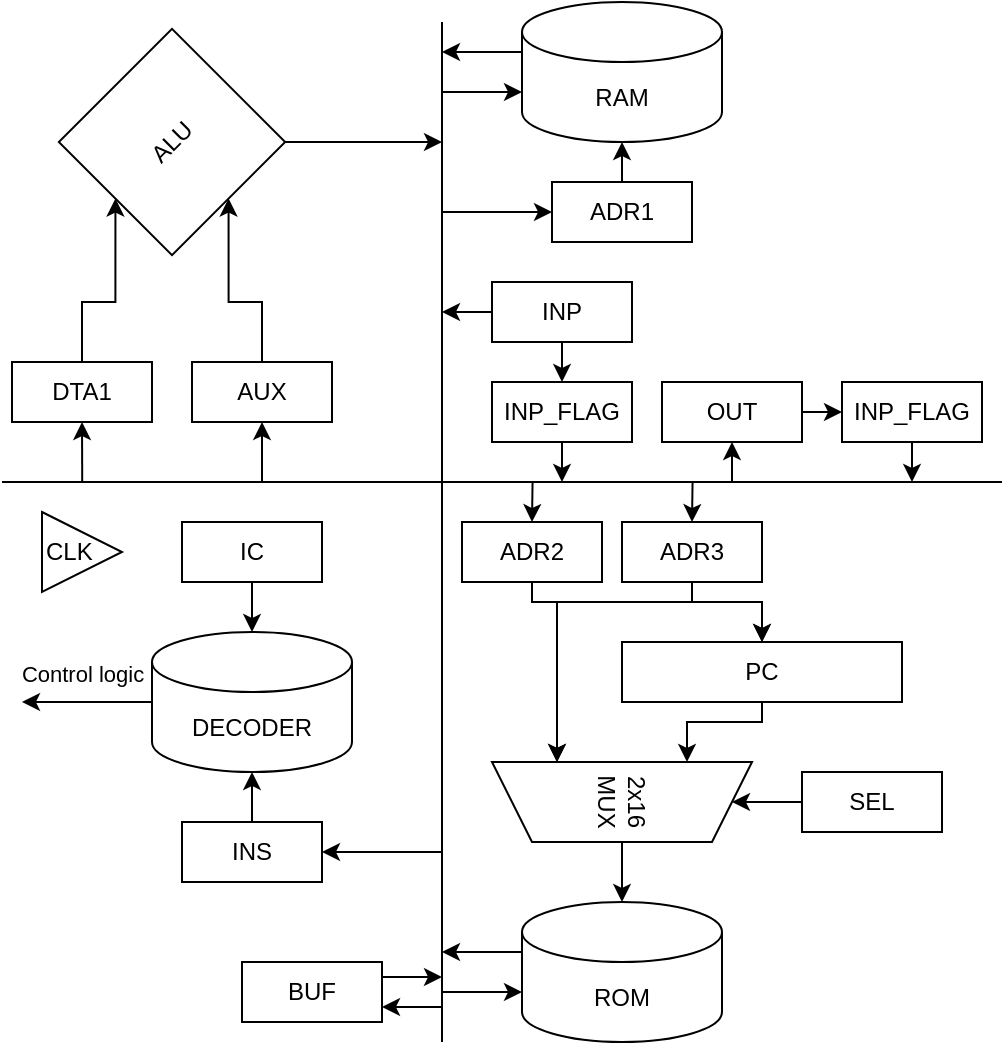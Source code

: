 <mxfile version="28.2.3">
  <diagram name="Page-1" id="nmz4eMg9GRUSJ9Gxh9a3">
    <mxGraphModel dx="1060" dy="1604" grid="1" gridSize="10" guides="1" tooltips="1" connect="1" arrows="0" fold="1" page="1" pageScale="1" pageWidth="850" pageHeight="1100" math="0" shadow="0">
      <root>
        <mxCell id="0" />
        <mxCell id="1" parent="0" />
        <mxCell id="V5m3Qxr6WHMaZFeodgsR-19" value="" style="edgeStyle=orthogonalEdgeStyle;rounded=0;orthogonalLoop=1;jettySize=auto;html=1;exitX=1;exitY=1;exitDx=0;exitDy=0;" parent="1" source="V5m3Qxr6WHMaZFeodgsR-2" edge="1">
          <mxGeometry relative="1" as="geometry">
            <mxPoint x="250" y="80" as="targetPoint" />
          </mxGeometry>
        </mxCell>
        <mxCell id="V5m3Qxr6WHMaZFeodgsR-2" value="ALU" style="whiteSpace=wrap;html=1;aspect=fixed;rotation=-45;fillColor=none;" parent="1" vertex="1">
          <mxGeometry x="75" y="40" width="80" height="80" as="geometry" />
        </mxCell>
        <mxCell id="5Rc7OVquFbcM6eeQvWW6-1" style="edgeStyle=orthogonalEdgeStyle;rounded=0;orthogonalLoop=1;jettySize=auto;html=1;exitX=0.5;exitY=1;exitDx=0;exitDy=0;startArrow=classic;startFill=1;endArrow=none;endFill=0;" parent="1" source="V5m3Qxr6WHMaZFeodgsR-37" edge="1">
          <mxGeometry relative="1" as="geometry">
            <mxPoint x="70.111" y="250" as="targetPoint" />
            <mxPoint x="70.0" y="220" as="sourcePoint" />
          </mxGeometry>
        </mxCell>
        <mxCell id="V5m3Qxr6WHMaZFeodgsR-6" style="edgeStyle=orthogonalEdgeStyle;rounded=0;orthogonalLoop=1;jettySize=auto;html=1;exitX=0.5;exitY=0;exitDx=0;exitDy=0;entryX=0.5;entryY=1;entryDx=0;entryDy=0;" parent="1" source="V5m3Qxr6WHMaZFeodgsR-4" target="V5m3Qxr6WHMaZFeodgsR-2" edge="1">
          <mxGeometry relative="1" as="geometry">
            <mxPoint x="160" y="120" as="targetPoint" />
            <Array as="points">
              <mxPoint x="160" y="160" />
              <mxPoint x="143" y="160" />
            </Array>
          </mxGeometry>
        </mxCell>
        <mxCell id="V5m3Qxr6WHMaZFeodgsR-14" style="edgeStyle=orthogonalEdgeStyle;rounded=0;orthogonalLoop=1;jettySize=auto;html=1;exitX=0.5;exitY=1;exitDx=0;exitDy=0;endArrow=none;endFill=0;startArrow=classic;startFill=1;" parent="1" source="V5m3Qxr6WHMaZFeodgsR-4" edge="1">
          <mxGeometry relative="1" as="geometry">
            <mxPoint x="160" y="250" as="targetPoint" />
            <mxPoint x="150" y="220" as="sourcePoint" />
          </mxGeometry>
        </mxCell>
        <mxCell id="V5m3Qxr6WHMaZFeodgsR-4" value="AUX" style="rounded=0;whiteSpace=wrap;html=1;fillColor=none;" parent="1" vertex="1">
          <mxGeometry x="125" y="190" width="70" height="30" as="geometry" />
        </mxCell>
        <mxCell id="V5m3Qxr6WHMaZFeodgsR-7" value="" style="endArrow=none;html=1;rounded=0;strokeWidth=1;" parent="1" edge="1">
          <mxGeometry width="50" height="50" relative="1" as="geometry">
            <mxPoint x="250" y="530" as="sourcePoint" />
            <mxPoint x="250" y="20" as="targetPoint" />
          </mxGeometry>
        </mxCell>
        <mxCell id="V5m3Qxr6WHMaZFeodgsR-8" value="" style="endArrow=none;html=1;rounded=0;strokeWidth=1;" parent="1" edge="1">
          <mxGeometry width="50" height="50" relative="1" as="geometry">
            <mxPoint x="30" y="250" as="sourcePoint" />
            <mxPoint x="530" y="250" as="targetPoint" />
          </mxGeometry>
        </mxCell>
        <mxCell id="V5m3Qxr6WHMaZFeodgsR-23" style="edgeStyle=orthogonalEdgeStyle;rounded=0;orthogonalLoop=1;jettySize=auto;html=1;exitX=0;exitY=0;exitDx=0;exitDy=25;exitPerimeter=0;" parent="1" source="V5m3Qxr6WHMaZFeodgsR-20" edge="1">
          <mxGeometry relative="1" as="geometry">
            <mxPoint x="250" y="35" as="targetPoint" />
          </mxGeometry>
        </mxCell>
        <mxCell id="V5m3Qxr6WHMaZFeodgsR-24" style="edgeStyle=orthogonalEdgeStyle;rounded=0;orthogonalLoop=1;jettySize=auto;html=1;exitX=0;exitY=0;exitDx=0;exitDy=45;exitPerimeter=0;startArrow=classic;startFill=1;endArrow=none;endFill=0;" parent="1" source="V5m3Qxr6WHMaZFeodgsR-20" edge="1">
          <mxGeometry relative="1" as="geometry">
            <mxPoint x="250" y="55" as="targetPoint" />
          </mxGeometry>
        </mxCell>
        <mxCell id="V5m3Qxr6WHMaZFeodgsR-20" value="RAM" style="shape=cylinder3;whiteSpace=wrap;html=1;boundedLbl=1;backgroundOutline=1;size=15;fillColor=none;" parent="1" vertex="1">
          <mxGeometry x="290" y="10" width="100" height="70" as="geometry" />
        </mxCell>
        <mxCell id="V5m3Qxr6WHMaZFeodgsR-27" value="CLK" style="triangle;whiteSpace=wrap;html=1;align=left;fillColor=none;" parent="1" vertex="1">
          <mxGeometry x="50" y="265" width="40" height="40" as="geometry" />
        </mxCell>
        <mxCell id="V5m3Qxr6WHMaZFeodgsR-29" value="IC" style="rounded=0;whiteSpace=wrap;html=1;fillColor=none;" parent="1" vertex="1">
          <mxGeometry x="120" y="270" width="70" height="30" as="geometry" />
        </mxCell>
        <mxCell id="V5m3Qxr6WHMaZFeodgsR-43" style="edgeStyle=orthogonalEdgeStyle;rounded=0;orthogonalLoop=1;jettySize=auto;html=1;exitX=1;exitY=0.5;exitDx=0;exitDy=0;startArrow=classic;startFill=1;endArrow=none;endFill=0;" parent="1" source="V5m3Qxr6WHMaZFeodgsR-30" edge="1">
          <mxGeometry relative="1" as="geometry">
            <mxPoint x="250" y="435" as="targetPoint" />
          </mxGeometry>
        </mxCell>
        <mxCell id="V5m3Qxr6WHMaZFeodgsR-30" value="INS" style="rounded=0;whiteSpace=wrap;html=1;fillColor=none;" parent="1" vertex="1">
          <mxGeometry x="120" y="420" width="70" height="30" as="geometry" />
        </mxCell>
        <mxCell id="5Rc7OVquFbcM6eeQvWW6-29" style="edgeStyle=orthogonalEdgeStyle;rounded=0;orthogonalLoop=1;jettySize=auto;html=1;exitX=0;exitY=0.5;exitDx=0;exitDy=0;exitPerimeter=0;" parent="1" source="V5m3Qxr6WHMaZFeodgsR-31" edge="1">
          <mxGeometry relative="1" as="geometry">
            <mxPoint x="40" y="360" as="targetPoint" />
          </mxGeometry>
        </mxCell>
        <mxCell id="5Rc7OVquFbcM6eeQvWW6-30" value="&lt;div&gt;Control logic&lt;/div&gt;" style="edgeLabel;html=1;align=center;verticalAlign=middle;resizable=0;points=[];" parent="5Rc7OVquFbcM6eeQvWW6-29" vertex="1" connectable="0">
          <mxGeometry x="0.049" y="-1" relative="1" as="geometry">
            <mxPoint x="-1" y="-14" as="offset" />
          </mxGeometry>
        </mxCell>
        <mxCell id="V5m3Qxr6WHMaZFeodgsR-31" value="DECODER" style="shape=cylinder3;whiteSpace=wrap;html=1;boundedLbl=1;backgroundOutline=1;size=15;fillColor=none;" parent="1" vertex="1">
          <mxGeometry x="105" y="325" width="100" height="70" as="geometry" />
        </mxCell>
        <mxCell id="V5m3Qxr6WHMaZFeodgsR-33" style="edgeStyle=orthogonalEdgeStyle;rounded=0;orthogonalLoop=1;jettySize=auto;html=1;exitX=0.5;exitY=1;exitDx=0;exitDy=0;entryX=0.5;entryY=0;entryDx=0;entryDy=0;entryPerimeter=0;" parent="1" source="V5m3Qxr6WHMaZFeodgsR-29" target="V5m3Qxr6WHMaZFeodgsR-31" edge="1">
          <mxGeometry relative="1" as="geometry" />
        </mxCell>
        <mxCell id="V5m3Qxr6WHMaZFeodgsR-39" style="edgeStyle=orthogonalEdgeStyle;rounded=0;orthogonalLoop=1;jettySize=auto;html=1;exitX=0.5;exitY=0;exitDx=0;exitDy=0;entryX=0;entryY=0.5;entryDx=0;entryDy=0;" parent="1" source="V5m3Qxr6WHMaZFeodgsR-37" target="V5m3Qxr6WHMaZFeodgsR-2" edge="1">
          <mxGeometry relative="1" as="geometry">
            <mxPoint x="90" y="120" as="targetPoint" />
            <Array as="points">
              <mxPoint x="70" y="160" />
              <mxPoint x="87" y="160" />
            </Array>
          </mxGeometry>
        </mxCell>
        <mxCell id="V5m3Qxr6WHMaZFeodgsR-37" value="DTA1" style="rounded=0;whiteSpace=wrap;html=1;fillColor=none;" parent="1" vertex="1">
          <mxGeometry x="35" y="190" width="70" height="30" as="geometry" />
        </mxCell>
        <mxCell id="V5m3Qxr6WHMaZFeodgsR-42" style="edgeStyle=orthogonalEdgeStyle;rounded=0;orthogonalLoop=1;jettySize=auto;html=1;exitX=0.5;exitY=0;exitDx=0;exitDy=0;entryX=0.5;entryY=1;entryDx=0;entryDy=0;entryPerimeter=0;" parent="1" source="V5m3Qxr6WHMaZFeodgsR-30" target="V5m3Qxr6WHMaZFeodgsR-31" edge="1">
          <mxGeometry relative="1" as="geometry" />
        </mxCell>
        <mxCell id="V5m3Qxr6WHMaZFeodgsR-86" style="edgeStyle=orthogonalEdgeStyle;rounded=0;orthogonalLoop=1;jettySize=auto;html=1;exitX=0;exitY=0.5;exitDx=0;exitDy=0;startArrow=classic;startFill=1;endArrow=none;endFill=0;" parent="1" source="V5m3Qxr6WHMaZFeodgsR-44" edge="1">
          <mxGeometry relative="1" as="geometry">
            <mxPoint x="250" y="115" as="targetPoint" />
          </mxGeometry>
        </mxCell>
        <mxCell id="V5m3Qxr6WHMaZFeodgsR-44" value="&lt;div&gt;ADR1&lt;/div&gt;" style="rounded=0;whiteSpace=wrap;html=1;fillColor=none;" parent="1" vertex="1">
          <mxGeometry x="305" y="100" width="70" height="30" as="geometry" />
        </mxCell>
        <mxCell id="V5m3Qxr6WHMaZFeodgsR-45" style="edgeStyle=orthogonalEdgeStyle;rounded=0;orthogonalLoop=1;jettySize=auto;html=1;exitX=0.5;exitY=0;exitDx=0;exitDy=0;entryX=0.5;entryY=1;entryDx=0;entryDy=0;entryPerimeter=0;" parent="1" source="V5m3Qxr6WHMaZFeodgsR-44" target="V5m3Qxr6WHMaZFeodgsR-20" edge="1">
          <mxGeometry relative="1" as="geometry" />
        </mxCell>
        <mxCell id="V5m3Qxr6WHMaZFeodgsR-74" style="edgeStyle=orthogonalEdgeStyle;rounded=0;orthogonalLoop=1;jettySize=auto;html=1;exitX=0;exitY=0;exitDx=0;exitDy=25;exitPerimeter=0;" parent="1" source="V5m3Qxr6WHMaZFeodgsR-46" edge="1">
          <mxGeometry relative="1" as="geometry">
            <mxPoint x="250" y="485" as="targetPoint" />
          </mxGeometry>
        </mxCell>
        <mxCell id="V5m3Qxr6WHMaZFeodgsR-75" style="edgeStyle=orthogonalEdgeStyle;rounded=0;orthogonalLoop=1;jettySize=auto;html=1;exitX=0;exitY=0;exitDx=0;exitDy=45;exitPerimeter=0;startArrow=classic;startFill=1;endArrow=none;endFill=0;" parent="1" source="V5m3Qxr6WHMaZFeodgsR-46" edge="1">
          <mxGeometry relative="1" as="geometry">
            <mxPoint x="250" y="505" as="targetPoint" />
          </mxGeometry>
        </mxCell>
        <mxCell id="V5m3Qxr6WHMaZFeodgsR-46" value="ROM" style="shape=cylinder3;whiteSpace=wrap;html=1;boundedLbl=1;backgroundOutline=1;size=15;fillColor=none;" parent="1" vertex="1">
          <mxGeometry x="290" y="460" width="100" height="70" as="geometry" />
        </mxCell>
        <mxCell id="5Rc7OVquFbcM6eeQvWW6-2" style="edgeStyle=orthogonalEdgeStyle;rounded=0;orthogonalLoop=1;jettySize=auto;html=1;exitX=1;exitY=0.25;exitDx=0;exitDy=0;" parent="1" source="V5m3Qxr6WHMaZFeodgsR-83" edge="1">
          <mxGeometry relative="1" as="geometry">
            <mxPoint x="250" y="497.517" as="targetPoint" />
          </mxGeometry>
        </mxCell>
        <mxCell id="5Rc7OVquFbcM6eeQvWW6-4" style="edgeStyle=orthogonalEdgeStyle;rounded=0;orthogonalLoop=1;jettySize=auto;html=1;exitX=1;exitY=0.75;exitDx=0;exitDy=0;startArrow=classic;startFill=1;endArrow=none;endFill=0;" parent="1" source="V5m3Qxr6WHMaZFeodgsR-83" edge="1">
          <mxGeometry relative="1" as="geometry">
            <mxPoint x="250" y="512.444" as="targetPoint" />
          </mxGeometry>
        </mxCell>
        <mxCell id="V5m3Qxr6WHMaZFeodgsR-83" value="BUF" style="rounded=0;whiteSpace=wrap;html=1;fillColor=none;" parent="1" vertex="1">
          <mxGeometry x="150" y="490" width="70" height="30" as="geometry" />
        </mxCell>
        <mxCell id="V5m3Qxr6WHMaZFeodgsR-87" value="2x16 MUX" style="shape=trapezoid;perimeter=trapezoidPerimeter;whiteSpace=wrap;html=1;fixedSize=1;rotation=-180;horizontal=0;textDirection=rtl;fillColor=none;" parent="1" vertex="1">
          <mxGeometry x="275" y="390" width="130" height="40" as="geometry" />
        </mxCell>
        <mxCell id="5Rc7OVquFbcM6eeQvWW6-9" style="edgeStyle=orthogonalEdgeStyle;rounded=0;orthogonalLoop=1;jettySize=auto;html=1;exitX=0.5;exitY=1;exitDx=0;exitDy=0;entryX=0.5;entryY=0;entryDx=0;entryDy=0;" parent="1" source="5Rc7OVquFbcM6eeQvWW6-5" target="5Rc7OVquFbcM6eeQvWW6-8" edge="1">
          <mxGeometry relative="1" as="geometry">
            <Array as="points">
              <mxPoint x="295" y="310" />
              <mxPoint x="410" y="310" />
            </Array>
          </mxGeometry>
        </mxCell>
        <mxCell id="5Rc7OVquFbcM6eeQvWW6-11" style="edgeStyle=orthogonalEdgeStyle;rounded=0;orthogonalLoop=1;jettySize=auto;html=1;exitX=0.5;exitY=1;exitDx=0;exitDy=0;entryX=0.75;entryY=1;entryDx=0;entryDy=0;" parent="1" source="5Rc7OVquFbcM6eeQvWW6-5" target="V5m3Qxr6WHMaZFeodgsR-87" edge="1">
          <mxGeometry relative="1" as="geometry">
            <Array as="points">
              <mxPoint x="295" y="310" />
              <mxPoint x="308" y="310" />
            </Array>
          </mxGeometry>
        </mxCell>
        <mxCell id="5Rc7OVquFbcM6eeQvWW6-14" style="edgeStyle=orthogonalEdgeStyle;rounded=0;orthogonalLoop=1;jettySize=auto;html=1;exitX=0.5;exitY=0;exitDx=0;exitDy=0;startArrow=classic;startFill=1;endArrow=none;endFill=0;" parent="1" source="5Rc7OVquFbcM6eeQvWW6-5" edge="1">
          <mxGeometry relative="1" as="geometry">
            <mxPoint x="295.286" y="250" as="targetPoint" />
          </mxGeometry>
        </mxCell>
        <mxCell id="5Rc7OVquFbcM6eeQvWW6-5" value="&lt;div&gt;ADR2&lt;/div&gt;" style="rounded=0;whiteSpace=wrap;html=1;fillColor=none;" parent="1" vertex="1">
          <mxGeometry x="260" y="270" width="70" height="30" as="geometry" />
        </mxCell>
        <mxCell id="5Rc7OVquFbcM6eeQvWW6-10" style="edgeStyle=orthogonalEdgeStyle;rounded=0;orthogonalLoop=1;jettySize=auto;html=1;exitX=0.5;exitY=1;exitDx=0;exitDy=0;entryX=0.5;entryY=0;entryDx=0;entryDy=0;" parent="1" source="5Rc7OVquFbcM6eeQvWW6-6" target="5Rc7OVquFbcM6eeQvWW6-8" edge="1">
          <mxGeometry relative="1" as="geometry">
            <Array as="points">
              <mxPoint x="375" y="310" />
              <mxPoint x="410" y="310" />
            </Array>
          </mxGeometry>
        </mxCell>
        <mxCell id="5Rc7OVquFbcM6eeQvWW6-12" style="edgeStyle=orthogonalEdgeStyle;rounded=0;orthogonalLoop=1;jettySize=auto;html=1;exitX=0.5;exitY=1;exitDx=0;exitDy=0;entryX=0.75;entryY=1;entryDx=0;entryDy=0;" parent="1" source="5Rc7OVquFbcM6eeQvWW6-6" target="V5m3Qxr6WHMaZFeodgsR-87" edge="1">
          <mxGeometry relative="1" as="geometry">
            <mxPoint x="310" y="390" as="targetPoint" />
            <Array as="points">
              <mxPoint x="375" y="310" />
              <mxPoint x="308" y="310" />
            </Array>
          </mxGeometry>
        </mxCell>
        <mxCell id="5Rc7OVquFbcM6eeQvWW6-15" style="edgeStyle=orthogonalEdgeStyle;rounded=0;orthogonalLoop=1;jettySize=auto;html=1;exitX=0.5;exitY=0;exitDx=0;exitDy=0;startArrow=classic;startFill=1;endArrow=none;endFill=0;" parent="1" source="5Rc7OVquFbcM6eeQvWW6-6" edge="1">
          <mxGeometry relative="1" as="geometry">
            <mxPoint x="375.286" y="250" as="targetPoint" />
          </mxGeometry>
        </mxCell>
        <mxCell id="5Rc7OVquFbcM6eeQvWW6-6" value="ADR3" style="rounded=0;whiteSpace=wrap;html=1;fillColor=none;" parent="1" vertex="1">
          <mxGeometry x="340" y="270" width="70" height="30" as="geometry" />
        </mxCell>
        <mxCell id="5Rc7OVquFbcM6eeQvWW6-7" style="edgeStyle=orthogonalEdgeStyle;rounded=0;orthogonalLoop=1;jettySize=auto;html=1;exitX=0.5;exitY=0;exitDx=0;exitDy=0;entryX=0.5;entryY=0;entryDx=0;entryDy=0;entryPerimeter=0;" parent="1" source="V5m3Qxr6WHMaZFeodgsR-87" target="V5m3Qxr6WHMaZFeodgsR-46" edge="1">
          <mxGeometry relative="1" as="geometry" />
        </mxCell>
        <mxCell id="5Rc7OVquFbcM6eeQvWW6-13" style="edgeStyle=orthogonalEdgeStyle;rounded=0;orthogonalLoop=1;jettySize=auto;html=1;exitX=0.5;exitY=1;exitDx=0;exitDy=0;entryX=0.25;entryY=1;entryDx=0;entryDy=0;" parent="1" source="5Rc7OVquFbcM6eeQvWW6-8" target="V5m3Qxr6WHMaZFeodgsR-87" edge="1">
          <mxGeometry relative="1" as="geometry">
            <Array as="points">
              <mxPoint x="410" y="370" />
              <mxPoint x="373" y="370" />
            </Array>
          </mxGeometry>
        </mxCell>
        <mxCell id="5Rc7OVquFbcM6eeQvWW6-8" value="&lt;div&gt;PC&lt;/div&gt;" style="rounded=0;whiteSpace=wrap;html=1;fillColor=none;" parent="1" vertex="1">
          <mxGeometry x="340" y="330" width="140" height="30" as="geometry" />
        </mxCell>
        <mxCell id="5Rc7OVquFbcM6eeQvWW6-22" style="edgeStyle=orthogonalEdgeStyle;rounded=0;orthogonalLoop=1;jettySize=auto;html=1;exitX=0;exitY=0.5;exitDx=0;exitDy=0;" parent="1" source="5Rc7OVquFbcM6eeQvWW6-16" edge="1">
          <mxGeometry relative="1" as="geometry">
            <mxPoint x="250" y="165" as="targetPoint" />
          </mxGeometry>
        </mxCell>
        <mxCell id="5Rc7OVquFbcM6eeQvWW6-16" value="INP" style="rounded=0;whiteSpace=wrap;html=1;fillColor=none;" parent="1" vertex="1">
          <mxGeometry x="275" y="150" width="70" height="30" as="geometry" />
        </mxCell>
        <mxCell id="5Rc7OVquFbcM6eeQvWW6-20" style="edgeStyle=orthogonalEdgeStyle;rounded=0;orthogonalLoop=1;jettySize=auto;html=1;exitX=0.5;exitY=1;exitDx=0;exitDy=0;" parent="1" source="5Rc7OVquFbcM6eeQvWW6-17" edge="1">
          <mxGeometry relative="1" as="geometry">
            <mxPoint x="310" y="250" as="targetPoint" />
          </mxGeometry>
        </mxCell>
        <mxCell id="5Rc7OVquFbcM6eeQvWW6-17" value="INP_FLAG" style="rounded=0;whiteSpace=wrap;html=1;fillColor=none;" parent="1" vertex="1">
          <mxGeometry x="275" y="200" width="70" height="30" as="geometry" />
        </mxCell>
        <mxCell id="5Rc7OVquFbcM6eeQvWW6-23" style="edgeStyle=orthogonalEdgeStyle;rounded=0;orthogonalLoop=1;jettySize=auto;html=1;exitX=0.5;exitY=1;exitDx=0;exitDy=0;startArrow=classic;startFill=1;endArrow=none;endFill=0;" parent="1" source="5Rc7OVquFbcM6eeQvWW6-18" edge="1">
          <mxGeometry relative="1" as="geometry">
            <mxPoint x="395" y="250" as="targetPoint" />
          </mxGeometry>
        </mxCell>
        <mxCell id="5Rc7OVquFbcM6eeQvWW6-25" style="edgeStyle=orthogonalEdgeStyle;rounded=0;orthogonalLoop=1;jettySize=auto;html=1;exitX=1;exitY=0.5;exitDx=0;exitDy=0;entryX=0;entryY=0.5;entryDx=0;entryDy=0;" parent="1" source="5Rc7OVquFbcM6eeQvWW6-18" target="5Rc7OVquFbcM6eeQvWW6-19" edge="1">
          <mxGeometry relative="1" as="geometry" />
        </mxCell>
        <mxCell id="5Rc7OVquFbcM6eeQvWW6-18" value="OUT" style="rounded=0;whiteSpace=wrap;html=1;fillColor=none;" parent="1" vertex="1">
          <mxGeometry x="360" y="200" width="70" height="30" as="geometry" />
        </mxCell>
        <mxCell id="5Rc7OVquFbcM6eeQvWW6-24" style="edgeStyle=orthogonalEdgeStyle;rounded=0;orthogonalLoop=1;jettySize=auto;html=1;exitX=0.5;exitY=1;exitDx=0;exitDy=0;" parent="1" source="5Rc7OVquFbcM6eeQvWW6-19" edge="1">
          <mxGeometry relative="1" as="geometry">
            <mxPoint x="485" y="250" as="targetPoint" />
          </mxGeometry>
        </mxCell>
        <mxCell id="5Rc7OVquFbcM6eeQvWW6-19" value="INP_FLAG" style="rounded=0;whiteSpace=wrap;html=1;fillColor=none;" parent="1" vertex="1">
          <mxGeometry x="450" y="200" width="70" height="30" as="geometry" />
        </mxCell>
        <mxCell id="5Rc7OVquFbcM6eeQvWW6-21" style="edgeStyle=orthogonalEdgeStyle;rounded=0;orthogonalLoop=1;jettySize=auto;html=1;exitX=0.5;exitY=1;exitDx=0;exitDy=0;entryX=0.5;entryY=0;entryDx=0;entryDy=0;" parent="1" source="5Rc7OVquFbcM6eeQvWW6-16" target="5Rc7OVquFbcM6eeQvWW6-17" edge="1">
          <mxGeometry relative="1" as="geometry" />
        </mxCell>
        <mxCell id="5Rc7OVquFbcM6eeQvWW6-27" style="edgeStyle=orthogonalEdgeStyle;rounded=0;orthogonalLoop=1;jettySize=auto;html=1;exitX=0;exitY=0.5;exitDx=0;exitDy=0;entryX=0;entryY=0.5;entryDx=0;entryDy=0;" parent="1" source="5Rc7OVquFbcM6eeQvWW6-26" target="V5m3Qxr6WHMaZFeodgsR-87" edge="1">
          <mxGeometry relative="1" as="geometry" />
        </mxCell>
        <mxCell id="5Rc7OVquFbcM6eeQvWW6-26" value="SEL" style="rounded=0;whiteSpace=wrap;html=1;fillColor=none;" parent="1" vertex="1">
          <mxGeometry x="430" y="395" width="70" height="30" as="geometry" />
        </mxCell>
      </root>
    </mxGraphModel>
  </diagram>
</mxfile>

